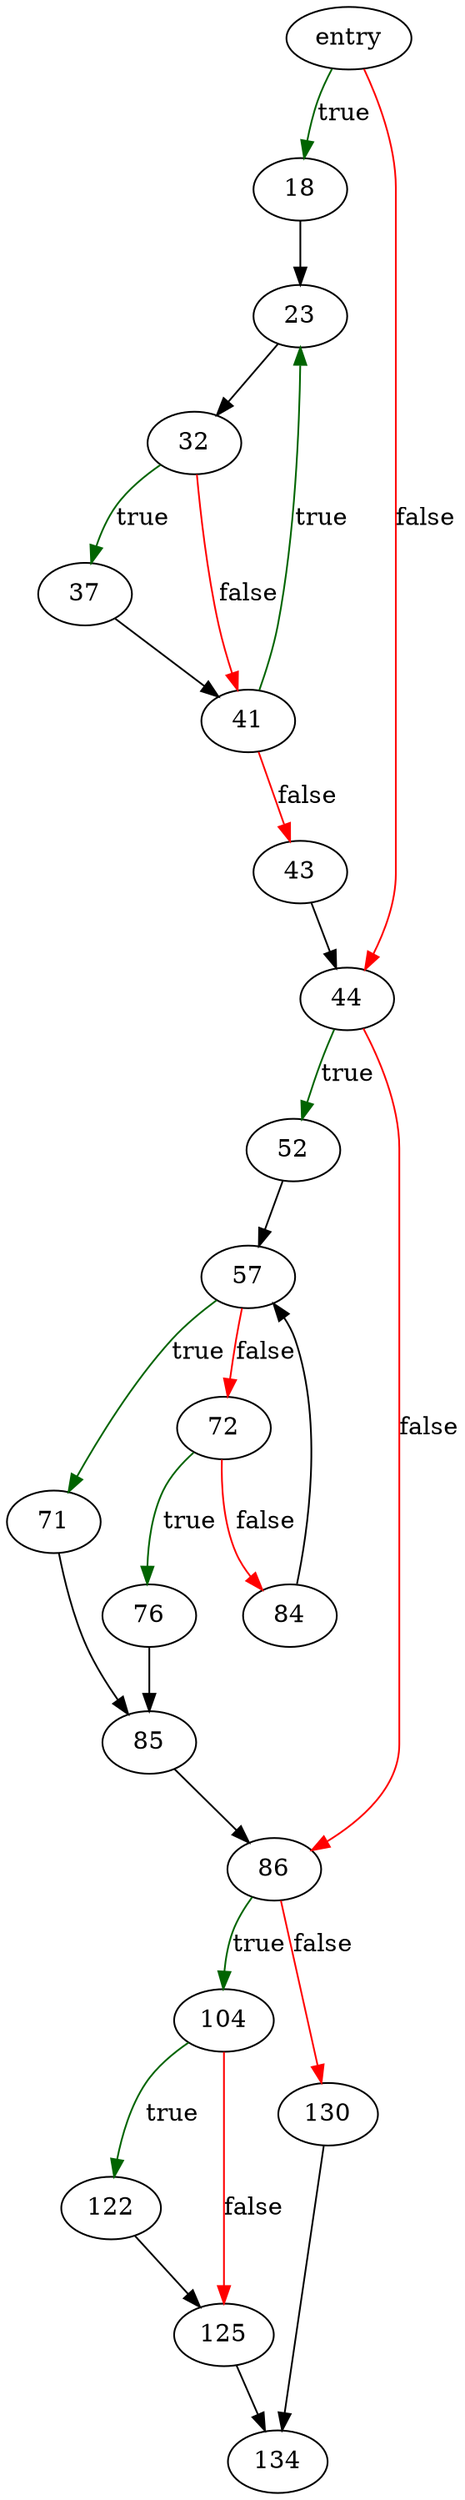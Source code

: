 digraph "btreeParseCellPtr" {
	// Node definitions.
	3 [label=entry];
	18;
	23;
	32;
	37;
	41;
	43;
	44;
	52;
	57;
	71;
	72;
	76;
	84;
	85;
	86;
	104;
	122;
	125;
	130;
	134;

	// Edge definitions.
	3 -> 18 [
		color=darkgreen
		label=true
	];
	3 -> 44 [
		color=red
		label=false
	];
	18 -> 23;
	23 -> 32;
	32 -> 37 [
		color=darkgreen
		label=true
	];
	32 -> 41 [
		color=red
		label=false
	];
	37 -> 41;
	41 -> 23 [
		color=darkgreen
		label=true
	];
	41 -> 43 [
		color=red
		label=false
	];
	43 -> 44;
	44 -> 52 [
		color=darkgreen
		label=true
	];
	44 -> 86 [
		color=red
		label=false
	];
	52 -> 57;
	57 -> 71 [
		color=darkgreen
		label=true
	];
	57 -> 72 [
		color=red
		label=false
	];
	71 -> 85;
	72 -> 76 [
		color=darkgreen
		label=true
	];
	72 -> 84 [
		color=red
		label=false
	];
	76 -> 85;
	84 -> 57;
	85 -> 86;
	86 -> 104 [
		color=darkgreen
		label=true
	];
	86 -> 130 [
		color=red
		label=false
	];
	104 -> 122 [
		color=darkgreen
		label=true
	];
	104 -> 125 [
		color=red
		label=false
	];
	122 -> 125;
	125 -> 134;
	130 -> 134;
}